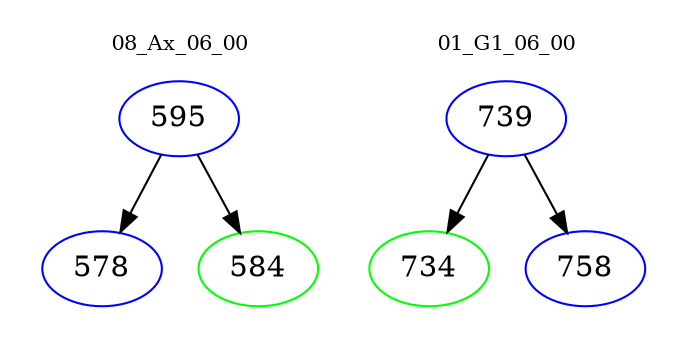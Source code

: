 digraph{
subgraph cluster_0 {
color = white
label = "08_Ax_06_00";
fontsize=10;
T0_595 [label="595", color="blue"]
T0_595 -> T0_578 [color="black"]
T0_578 [label="578", color="blue"]
T0_595 -> T0_584 [color="black"]
T0_584 [label="584", color="green"]
}
subgraph cluster_1 {
color = white
label = "01_G1_06_00";
fontsize=10;
T1_739 [label="739", color="blue"]
T1_739 -> T1_734 [color="black"]
T1_734 [label="734", color="green"]
T1_739 -> T1_758 [color="black"]
T1_758 [label="758", color="blue"]
}
}
